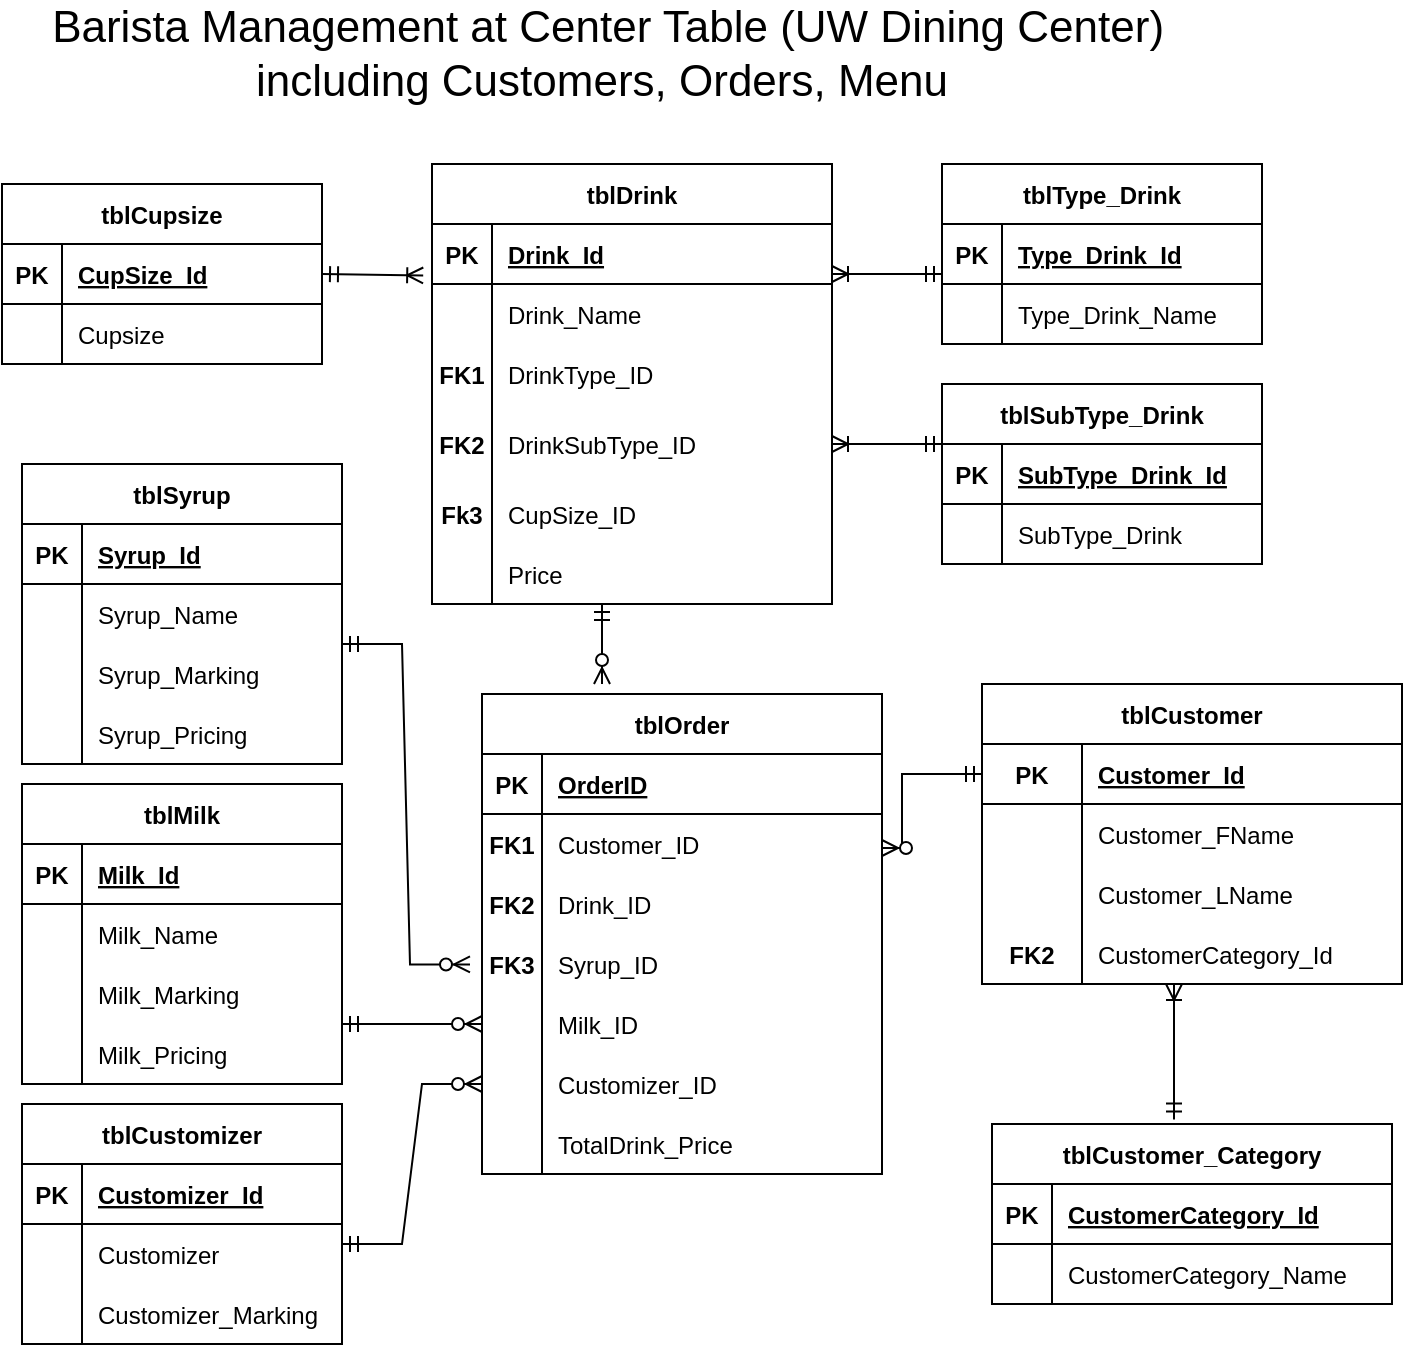 <mxfile version="16.4.3" type="github">
  <diagram id="R2lEEEUBdFMjLlhIrx00" name="Page-1">
    <mxGraphModel dx="1102" dy="1687" grid="1" gridSize="10" guides="1" tooltips="1" connect="1" arrows="1" fold="1" page="1" pageScale="1" pageWidth="850" pageHeight="1100" math="0" shadow="0" extFonts="Permanent Marker^https://fonts.googleapis.com/css?family=Permanent+Marker">
      <root>
        <mxCell id="0" />
        <mxCell id="1" parent="0" />
        <mxCell id="MDdF2ecJcD3gDLV5-g-V-39" value="tblSyrup" style="shape=table;startSize=30;container=1;collapsible=1;childLayout=tableLayout;fixedRows=1;rowLines=0;fontStyle=1;align=center;resizeLast=1;" parent="1" vertex="1">
          <mxGeometry x="50" y="-30" width="160" height="150" as="geometry" />
        </mxCell>
        <mxCell id="MDdF2ecJcD3gDLV5-g-V-40" value="" style="shape=tableRow;horizontal=0;startSize=0;swimlaneHead=0;swimlaneBody=0;fillColor=none;collapsible=0;dropTarget=0;points=[[0,0.5],[1,0.5]];portConstraint=eastwest;top=0;left=0;right=0;bottom=1;" parent="MDdF2ecJcD3gDLV5-g-V-39" vertex="1">
          <mxGeometry y="30" width="160" height="30" as="geometry" />
        </mxCell>
        <mxCell id="MDdF2ecJcD3gDLV5-g-V-41" value="PK" style="shape=partialRectangle;connectable=0;fillColor=none;top=0;left=0;bottom=0;right=0;fontStyle=1;overflow=hidden;" parent="MDdF2ecJcD3gDLV5-g-V-40" vertex="1">
          <mxGeometry width="30" height="30" as="geometry">
            <mxRectangle width="30" height="30" as="alternateBounds" />
          </mxGeometry>
        </mxCell>
        <mxCell id="MDdF2ecJcD3gDLV5-g-V-42" value="Syrup_Id" style="shape=partialRectangle;connectable=0;fillColor=none;top=0;left=0;bottom=0;right=0;align=left;spacingLeft=6;fontStyle=5;overflow=hidden;" parent="MDdF2ecJcD3gDLV5-g-V-40" vertex="1">
          <mxGeometry x="30" width="130" height="30" as="geometry">
            <mxRectangle width="130" height="30" as="alternateBounds" />
          </mxGeometry>
        </mxCell>
        <mxCell id="MDdF2ecJcD3gDLV5-g-V-43" value="" style="shape=tableRow;horizontal=0;startSize=0;swimlaneHead=0;swimlaneBody=0;fillColor=none;collapsible=0;dropTarget=0;points=[[0,0.5],[1,0.5]];portConstraint=eastwest;top=0;left=0;right=0;bottom=0;" parent="MDdF2ecJcD3gDLV5-g-V-39" vertex="1">
          <mxGeometry y="60" width="160" height="30" as="geometry" />
        </mxCell>
        <mxCell id="MDdF2ecJcD3gDLV5-g-V-44" value="" style="shape=partialRectangle;connectable=0;fillColor=none;top=0;left=0;bottom=0;right=0;editable=1;overflow=hidden;" parent="MDdF2ecJcD3gDLV5-g-V-43" vertex="1">
          <mxGeometry width="30" height="30" as="geometry">
            <mxRectangle width="30" height="30" as="alternateBounds" />
          </mxGeometry>
        </mxCell>
        <mxCell id="MDdF2ecJcD3gDLV5-g-V-45" value="Syrup_Name" style="shape=partialRectangle;connectable=0;fillColor=none;top=0;left=0;bottom=0;right=0;align=left;spacingLeft=6;overflow=hidden;" parent="MDdF2ecJcD3gDLV5-g-V-43" vertex="1">
          <mxGeometry x="30" width="130" height="30" as="geometry">
            <mxRectangle width="130" height="30" as="alternateBounds" />
          </mxGeometry>
        </mxCell>
        <mxCell id="MDdF2ecJcD3gDLV5-g-V-46" value="" style="shape=tableRow;horizontal=0;startSize=0;swimlaneHead=0;swimlaneBody=0;fillColor=none;collapsible=0;dropTarget=0;points=[[0,0.5],[1,0.5]];portConstraint=eastwest;top=0;left=0;right=0;bottom=0;" parent="MDdF2ecJcD3gDLV5-g-V-39" vertex="1">
          <mxGeometry y="90" width="160" height="30" as="geometry" />
        </mxCell>
        <mxCell id="MDdF2ecJcD3gDLV5-g-V-47" value="" style="shape=partialRectangle;connectable=0;fillColor=none;top=0;left=0;bottom=0;right=0;editable=1;overflow=hidden;" parent="MDdF2ecJcD3gDLV5-g-V-46" vertex="1">
          <mxGeometry width="30" height="30" as="geometry">
            <mxRectangle width="30" height="30" as="alternateBounds" />
          </mxGeometry>
        </mxCell>
        <mxCell id="MDdF2ecJcD3gDLV5-g-V-48" value="Syrup_Marking" style="shape=partialRectangle;connectable=0;fillColor=none;top=0;left=0;bottom=0;right=0;align=left;spacingLeft=6;overflow=hidden;" parent="MDdF2ecJcD3gDLV5-g-V-46" vertex="1">
          <mxGeometry x="30" width="130" height="30" as="geometry">
            <mxRectangle width="130" height="30" as="alternateBounds" />
          </mxGeometry>
        </mxCell>
        <mxCell id="MDdF2ecJcD3gDLV5-g-V-49" value="" style="shape=tableRow;horizontal=0;startSize=0;swimlaneHead=0;swimlaneBody=0;fillColor=none;collapsible=0;dropTarget=0;points=[[0,0.5],[1,0.5]];portConstraint=eastwest;top=0;left=0;right=0;bottom=0;" parent="MDdF2ecJcD3gDLV5-g-V-39" vertex="1">
          <mxGeometry y="120" width="160" height="30" as="geometry" />
        </mxCell>
        <mxCell id="MDdF2ecJcD3gDLV5-g-V-50" value="" style="shape=partialRectangle;connectable=0;fillColor=none;top=0;left=0;bottom=0;right=0;editable=1;overflow=hidden;" parent="MDdF2ecJcD3gDLV5-g-V-49" vertex="1">
          <mxGeometry width="30" height="30" as="geometry">
            <mxRectangle width="30" height="30" as="alternateBounds" />
          </mxGeometry>
        </mxCell>
        <mxCell id="MDdF2ecJcD3gDLV5-g-V-51" value="Syrup_Pricing" style="shape=partialRectangle;connectable=0;fillColor=none;top=0;left=0;bottom=0;right=0;align=left;spacingLeft=6;overflow=hidden;" parent="MDdF2ecJcD3gDLV5-g-V-49" vertex="1">
          <mxGeometry x="30" width="130" height="30" as="geometry">
            <mxRectangle width="130" height="30" as="alternateBounds" />
          </mxGeometry>
        </mxCell>
        <mxCell id="MDdF2ecJcD3gDLV5-g-V-52" value="tblMilk" style="shape=table;startSize=30;container=1;collapsible=1;childLayout=tableLayout;fixedRows=1;rowLines=0;fontStyle=1;align=center;resizeLast=1;" parent="1" vertex="1">
          <mxGeometry x="50" y="130" width="160" height="150" as="geometry" />
        </mxCell>
        <mxCell id="MDdF2ecJcD3gDLV5-g-V-53" value="" style="shape=tableRow;horizontal=0;startSize=0;swimlaneHead=0;swimlaneBody=0;fillColor=none;collapsible=0;dropTarget=0;points=[[0,0.5],[1,0.5]];portConstraint=eastwest;top=0;left=0;right=0;bottom=1;" parent="MDdF2ecJcD3gDLV5-g-V-52" vertex="1">
          <mxGeometry y="30" width="160" height="30" as="geometry" />
        </mxCell>
        <mxCell id="MDdF2ecJcD3gDLV5-g-V-54" value="PK" style="shape=partialRectangle;connectable=0;fillColor=none;top=0;left=0;bottom=0;right=0;fontStyle=1;overflow=hidden;" parent="MDdF2ecJcD3gDLV5-g-V-53" vertex="1">
          <mxGeometry width="30" height="30" as="geometry">
            <mxRectangle width="30" height="30" as="alternateBounds" />
          </mxGeometry>
        </mxCell>
        <mxCell id="MDdF2ecJcD3gDLV5-g-V-55" value="Milk_Id" style="shape=partialRectangle;connectable=0;fillColor=none;top=0;left=0;bottom=0;right=0;align=left;spacingLeft=6;fontStyle=5;overflow=hidden;" parent="MDdF2ecJcD3gDLV5-g-V-53" vertex="1">
          <mxGeometry x="30" width="130" height="30" as="geometry">
            <mxRectangle width="130" height="30" as="alternateBounds" />
          </mxGeometry>
        </mxCell>
        <mxCell id="MDdF2ecJcD3gDLV5-g-V-56" value="" style="shape=tableRow;horizontal=0;startSize=0;swimlaneHead=0;swimlaneBody=0;fillColor=none;collapsible=0;dropTarget=0;points=[[0,0.5],[1,0.5]];portConstraint=eastwest;top=0;left=0;right=0;bottom=0;" parent="MDdF2ecJcD3gDLV5-g-V-52" vertex="1">
          <mxGeometry y="60" width="160" height="30" as="geometry" />
        </mxCell>
        <mxCell id="MDdF2ecJcD3gDLV5-g-V-57" value="" style="shape=partialRectangle;connectable=0;fillColor=none;top=0;left=0;bottom=0;right=0;editable=1;overflow=hidden;" parent="MDdF2ecJcD3gDLV5-g-V-56" vertex="1">
          <mxGeometry width="30" height="30" as="geometry">
            <mxRectangle width="30" height="30" as="alternateBounds" />
          </mxGeometry>
        </mxCell>
        <mxCell id="MDdF2ecJcD3gDLV5-g-V-58" value="Milk_Name" style="shape=partialRectangle;connectable=0;fillColor=none;top=0;left=0;bottom=0;right=0;align=left;spacingLeft=6;overflow=hidden;" parent="MDdF2ecJcD3gDLV5-g-V-56" vertex="1">
          <mxGeometry x="30" width="130" height="30" as="geometry">
            <mxRectangle width="130" height="30" as="alternateBounds" />
          </mxGeometry>
        </mxCell>
        <mxCell id="MDdF2ecJcD3gDLV5-g-V-59" value="" style="shape=tableRow;horizontal=0;startSize=0;swimlaneHead=0;swimlaneBody=0;fillColor=none;collapsible=0;dropTarget=0;points=[[0,0.5],[1,0.5]];portConstraint=eastwest;top=0;left=0;right=0;bottom=0;" parent="MDdF2ecJcD3gDLV5-g-V-52" vertex="1">
          <mxGeometry y="90" width="160" height="30" as="geometry" />
        </mxCell>
        <mxCell id="MDdF2ecJcD3gDLV5-g-V-60" value="" style="shape=partialRectangle;connectable=0;fillColor=none;top=0;left=0;bottom=0;right=0;editable=1;overflow=hidden;" parent="MDdF2ecJcD3gDLV5-g-V-59" vertex="1">
          <mxGeometry width="30" height="30" as="geometry">
            <mxRectangle width="30" height="30" as="alternateBounds" />
          </mxGeometry>
        </mxCell>
        <mxCell id="MDdF2ecJcD3gDLV5-g-V-61" value="Milk_Marking" style="shape=partialRectangle;connectable=0;fillColor=none;top=0;left=0;bottom=0;right=0;align=left;spacingLeft=6;overflow=hidden;" parent="MDdF2ecJcD3gDLV5-g-V-59" vertex="1">
          <mxGeometry x="30" width="130" height="30" as="geometry">
            <mxRectangle width="130" height="30" as="alternateBounds" />
          </mxGeometry>
        </mxCell>
        <mxCell id="MDdF2ecJcD3gDLV5-g-V-62" value="" style="shape=tableRow;horizontal=0;startSize=0;swimlaneHead=0;swimlaneBody=0;fillColor=none;collapsible=0;dropTarget=0;points=[[0,0.5],[1,0.5]];portConstraint=eastwest;top=0;left=0;right=0;bottom=0;" parent="MDdF2ecJcD3gDLV5-g-V-52" vertex="1">
          <mxGeometry y="120" width="160" height="30" as="geometry" />
        </mxCell>
        <mxCell id="MDdF2ecJcD3gDLV5-g-V-63" value="" style="shape=partialRectangle;connectable=0;fillColor=none;top=0;left=0;bottom=0;right=0;editable=1;overflow=hidden;" parent="MDdF2ecJcD3gDLV5-g-V-62" vertex="1">
          <mxGeometry width="30" height="30" as="geometry">
            <mxRectangle width="30" height="30" as="alternateBounds" />
          </mxGeometry>
        </mxCell>
        <mxCell id="MDdF2ecJcD3gDLV5-g-V-64" value="Milk_Pricing" style="shape=partialRectangle;connectable=0;fillColor=none;top=0;left=0;bottom=0;right=0;align=left;spacingLeft=6;overflow=hidden;" parent="MDdF2ecJcD3gDLV5-g-V-62" vertex="1">
          <mxGeometry x="30" width="130" height="30" as="geometry">
            <mxRectangle width="130" height="30" as="alternateBounds" />
          </mxGeometry>
        </mxCell>
        <mxCell id="MDdF2ecJcD3gDLV5-g-V-65" value="tblCustomizer" style="shape=table;startSize=30;container=1;collapsible=1;childLayout=tableLayout;fixedRows=1;rowLines=0;fontStyle=1;align=center;resizeLast=1;" parent="1" vertex="1">
          <mxGeometry x="50" y="290" width="160" height="120" as="geometry" />
        </mxCell>
        <mxCell id="MDdF2ecJcD3gDLV5-g-V-66" value="" style="shape=tableRow;horizontal=0;startSize=0;swimlaneHead=0;swimlaneBody=0;fillColor=none;collapsible=0;dropTarget=0;points=[[0,0.5],[1,0.5]];portConstraint=eastwest;top=0;left=0;right=0;bottom=1;" parent="MDdF2ecJcD3gDLV5-g-V-65" vertex="1">
          <mxGeometry y="30" width="160" height="30" as="geometry" />
        </mxCell>
        <mxCell id="MDdF2ecJcD3gDLV5-g-V-67" value="PK" style="shape=partialRectangle;connectable=0;fillColor=none;top=0;left=0;bottom=0;right=0;fontStyle=1;overflow=hidden;" parent="MDdF2ecJcD3gDLV5-g-V-66" vertex="1">
          <mxGeometry width="30" height="30" as="geometry">
            <mxRectangle width="30" height="30" as="alternateBounds" />
          </mxGeometry>
        </mxCell>
        <mxCell id="MDdF2ecJcD3gDLV5-g-V-68" value="Customizer_Id" style="shape=partialRectangle;connectable=0;fillColor=none;top=0;left=0;bottom=0;right=0;align=left;spacingLeft=6;fontStyle=5;overflow=hidden;" parent="MDdF2ecJcD3gDLV5-g-V-66" vertex="1">
          <mxGeometry x="30" width="130" height="30" as="geometry">
            <mxRectangle width="130" height="30" as="alternateBounds" />
          </mxGeometry>
        </mxCell>
        <mxCell id="MDdF2ecJcD3gDLV5-g-V-69" value="" style="shape=tableRow;horizontal=0;startSize=0;swimlaneHead=0;swimlaneBody=0;fillColor=none;collapsible=0;dropTarget=0;points=[[0,0.5],[1,0.5]];portConstraint=eastwest;top=0;left=0;right=0;bottom=0;" parent="MDdF2ecJcD3gDLV5-g-V-65" vertex="1">
          <mxGeometry y="60" width="160" height="30" as="geometry" />
        </mxCell>
        <mxCell id="MDdF2ecJcD3gDLV5-g-V-70" value="" style="shape=partialRectangle;connectable=0;fillColor=none;top=0;left=0;bottom=0;right=0;editable=1;overflow=hidden;" parent="MDdF2ecJcD3gDLV5-g-V-69" vertex="1">
          <mxGeometry width="30" height="30" as="geometry">
            <mxRectangle width="30" height="30" as="alternateBounds" />
          </mxGeometry>
        </mxCell>
        <mxCell id="MDdF2ecJcD3gDLV5-g-V-71" value="Customizer" style="shape=partialRectangle;connectable=0;fillColor=none;top=0;left=0;bottom=0;right=0;align=left;spacingLeft=6;overflow=hidden;" parent="MDdF2ecJcD3gDLV5-g-V-69" vertex="1">
          <mxGeometry x="30" width="130" height="30" as="geometry">
            <mxRectangle width="130" height="30" as="alternateBounds" />
          </mxGeometry>
        </mxCell>
        <mxCell id="MDdF2ecJcD3gDLV5-g-V-72" value="" style="shape=tableRow;horizontal=0;startSize=0;swimlaneHead=0;swimlaneBody=0;fillColor=none;collapsible=0;dropTarget=0;points=[[0,0.5],[1,0.5]];portConstraint=eastwest;top=0;left=0;right=0;bottom=0;" parent="MDdF2ecJcD3gDLV5-g-V-65" vertex="1">
          <mxGeometry y="90" width="160" height="30" as="geometry" />
        </mxCell>
        <mxCell id="MDdF2ecJcD3gDLV5-g-V-73" value="" style="shape=partialRectangle;connectable=0;fillColor=none;top=0;left=0;bottom=0;right=0;editable=1;overflow=hidden;" parent="MDdF2ecJcD3gDLV5-g-V-72" vertex="1">
          <mxGeometry width="30" height="30" as="geometry">
            <mxRectangle width="30" height="30" as="alternateBounds" />
          </mxGeometry>
        </mxCell>
        <mxCell id="MDdF2ecJcD3gDLV5-g-V-74" value="Customizer_Marking" style="shape=partialRectangle;connectable=0;fillColor=none;top=0;left=0;bottom=0;right=0;align=left;spacingLeft=6;overflow=hidden;" parent="MDdF2ecJcD3gDLV5-g-V-72" vertex="1">
          <mxGeometry x="30" width="130" height="30" as="geometry">
            <mxRectangle width="130" height="30" as="alternateBounds" />
          </mxGeometry>
        </mxCell>
        <mxCell id="MDdF2ecJcD3gDLV5-g-V-78" value="tblType_Drink" style="shape=table;startSize=30;container=1;collapsible=1;childLayout=tableLayout;fixedRows=1;rowLines=0;fontStyle=1;align=center;resizeLast=1;" parent="1" vertex="1">
          <mxGeometry x="510" y="-180" width="160" height="90" as="geometry" />
        </mxCell>
        <mxCell id="MDdF2ecJcD3gDLV5-g-V-79" value="" style="shape=tableRow;horizontal=0;startSize=0;swimlaneHead=0;swimlaneBody=0;fillColor=none;collapsible=0;dropTarget=0;points=[[0,0.5],[1,0.5]];portConstraint=eastwest;top=0;left=0;right=0;bottom=1;" parent="MDdF2ecJcD3gDLV5-g-V-78" vertex="1">
          <mxGeometry y="30" width="160" height="30" as="geometry" />
        </mxCell>
        <mxCell id="MDdF2ecJcD3gDLV5-g-V-80" value="PK" style="shape=partialRectangle;connectable=0;fillColor=none;top=0;left=0;bottom=0;right=0;fontStyle=1;overflow=hidden;" parent="MDdF2ecJcD3gDLV5-g-V-79" vertex="1">
          <mxGeometry width="30" height="30" as="geometry">
            <mxRectangle width="30" height="30" as="alternateBounds" />
          </mxGeometry>
        </mxCell>
        <mxCell id="MDdF2ecJcD3gDLV5-g-V-81" value="Type_Drink_Id" style="shape=partialRectangle;connectable=0;fillColor=none;top=0;left=0;bottom=0;right=0;align=left;spacingLeft=6;fontStyle=5;overflow=hidden;" parent="MDdF2ecJcD3gDLV5-g-V-79" vertex="1">
          <mxGeometry x="30" width="130" height="30" as="geometry">
            <mxRectangle width="130" height="30" as="alternateBounds" />
          </mxGeometry>
        </mxCell>
        <mxCell id="MDdF2ecJcD3gDLV5-g-V-82" value="" style="shape=tableRow;horizontal=0;startSize=0;swimlaneHead=0;swimlaneBody=0;fillColor=none;collapsible=0;dropTarget=0;points=[[0,0.5],[1,0.5]];portConstraint=eastwest;top=0;left=0;right=0;bottom=0;" parent="MDdF2ecJcD3gDLV5-g-V-78" vertex="1">
          <mxGeometry y="60" width="160" height="30" as="geometry" />
        </mxCell>
        <mxCell id="MDdF2ecJcD3gDLV5-g-V-83" value="" style="shape=partialRectangle;connectable=0;fillColor=none;top=0;left=0;bottom=0;right=0;editable=1;overflow=hidden;" parent="MDdF2ecJcD3gDLV5-g-V-82" vertex="1">
          <mxGeometry width="30" height="30" as="geometry">
            <mxRectangle width="30" height="30" as="alternateBounds" />
          </mxGeometry>
        </mxCell>
        <mxCell id="MDdF2ecJcD3gDLV5-g-V-84" value="Type_Drink_Name" style="shape=partialRectangle;connectable=0;fillColor=none;top=0;left=0;bottom=0;right=0;align=left;spacingLeft=6;overflow=hidden;" parent="MDdF2ecJcD3gDLV5-g-V-82" vertex="1">
          <mxGeometry x="30" width="130" height="30" as="geometry">
            <mxRectangle width="130" height="30" as="alternateBounds" />
          </mxGeometry>
        </mxCell>
        <mxCell id="MDdF2ecJcD3gDLV5-g-V-91" value="tblSubType_Drink" style="shape=table;startSize=30;container=1;collapsible=1;childLayout=tableLayout;fixedRows=1;rowLines=0;fontStyle=1;align=center;resizeLast=1;" parent="1" vertex="1">
          <mxGeometry x="510" y="-70" width="160" height="90" as="geometry" />
        </mxCell>
        <mxCell id="MDdF2ecJcD3gDLV5-g-V-92" value="" style="shape=tableRow;horizontal=0;startSize=0;swimlaneHead=0;swimlaneBody=0;fillColor=none;collapsible=0;dropTarget=0;points=[[0,0.5],[1,0.5]];portConstraint=eastwest;top=0;left=0;right=0;bottom=1;" parent="MDdF2ecJcD3gDLV5-g-V-91" vertex="1">
          <mxGeometry y="30" width="160" height="30" as="geometry" />
        </mxCell>
        <mxCell id="MDdF2ecJcD3gDLV5-g-V-93" value="PK" style="shape=partialRectangle;connectable=0;fillColor=none;top=0;left=0;bottom=0;right=0;fontStyle=1;overflow=hidden;" parent="MDdF2ecJcD3gDLV5-g-V-92" vertex="1">
          <mxGeometry width="30" height="30" as="geometry">
            <mxRectangle width="30" height="30" as="alternateBounds" />
          </mxGeometry>
        </mxCell>
        <mxCell id="MDdF2ecJcD3gDLV5-g-V-94" value="SubType_Drink_Id" style="shape=partialRectangle;connectable=0;fillColor=none;top=0;left=0;bottom=0;right=0;align=left;spacingLeft=6;fontStyle=5;overflow=hidden;" parent="MDdF2ecJcD3gDLV5-g-V-92" vertex="1">
          <mxGeometry x="30" width="130" height="30" as="geometry">
            <mxRectangle width="130" height="30" as="alternateBounds" />
          </mxGeometry>
        </mxCell>
        <mxCell id="MDdF2ecJcD3gDLV5-g-V-95" value="" style="shape=tableRow;horizontal=0;startSize=0;swimlaneHead=0;swimlaneBody=0;fillColor=none;collapsible=0;dropTarget=0;points=[[0,0.5],[1,0.5]];portConstraint=eastwest;top=0;left=0;right=0;bottom=0;" parent="MDdF2ecJcD3gDLV5-g-V-91" vertex="1">
          <mxGeometry y="60" width="160" height="30" as="geometry" />
        </mxCell>
        <mxCell id="MDdF2ecJcD3gDLV5-g-V-96" value="" style="shape=partialRectangle;connectable=0;fillColor=none;top=0;left=0;bottom=0;right=0;editable=1;overflow=hidden;" parent="MDdF2ecJcD3gDLV5-g-V-95" vertex="1">
          <mxGeometry width="30" height="30" as="geometry">
            <mxRectangle width="30" height="30" as="alternateBounds" />
          </mxGeometry>
        </mxCell>
        <mxCell id="MDdF2ecJcD3gDLV5-g-V-97" value="SubType_Drink" style="shape=partialRectangle;connectable=0;fillColor=none;top=0;left=0;bottom=0;right=0;align=left;spacingLeft=6;overflow=hidden;" parent="MDdF2ecJcD3gDLV5-g-V-95" vertex="1">
          <mxGeometry x="30" width="130" height="30" as="geometry">
            <mxRectangle width="130" height="30" as="alternateBounds" />
          </mxGeometry>
        </mxCell>
        <mxCell id="MDdF2ecJcD3gDLV5-g-V-98" value="tblCupsize" style="shape=table;startSize=30;container=1;collapsible=1;childLayout=tableLayout;fixedRows=1;rowLines=0;fontStyle=1;align=center;resizeLast=1;" parent="1" vertex="1">
          <mxGeometry x="40" y="-170" width="160" height="90" as="geometry" />
        </mxCell>
        <mxCell id="MDdF2ecJcD3gDLV5-g-V-99" value="" style="shape=tableRow;horizontal=0;startSize=0;swimlaneHead=0;swimlaneBody=0;fillColor=none;collapsible=0;dropTarget=0;points=[[0,0.5],[1,0.5]];portConstraint=eastwest;top=0;left=0;right=0;bottom=1;" parent="MDdF2ecJcD3gDLV5-g-V-98" vertex="1">
          <mxGeometry y="30" width="160" height="30" as="geometry" />
        </mxCell>
        <mxCell id="MDdF2ecJcD3gDLV5-g-V-100" value="PK" style="shape=partialRectangle;connectable=0;fillColor=none;top=0;left=0;bottom=0;right=0;fontStyle=1;overflow=hidden;" parent="MDdF2ecJcD3gDLV5-g-V-99" vertex="1">
          <mxGeometry width="30" height="30" as="geometry">
            <mxRectangle width="30" height="30" as="alternateBounds" />
          </mxGeometry>
        </mxCell>
        <mxCell id="MDdF2ecJcD3gDLV5-g-V-101" value="CupSize_Id" style="shape=partialRectangle;connectable=0;fillColor=none;top=0;left=0;bottom=0;right=0;align=left;spacingLeft=6;fontStyle=5;overflow=hidden;" parent="MDdF2ecJcD3gDLV5-g-V-99" vertex="1">
          <mxGeometry x="30" width="130" height="30" as="geometry">
            <mxRectangle width="130" height="30" as="alternateBounds" />
          </mxGeometry>
        </mxCell>
        <mxCell id="MDdF2ecJcD3gDLV5-g-V-102" value="" style="shape=tableRow;horizontal=0;startSize=0;swimlaneHead=0;swimlaneBody=0;fillColor=none;collapsible=0;dropTarget=0;points=[[0,0.5],[1,0.5]];portConstraint=eastwest;top=0;left=0;right=0;bottom=0;" parent="MDdF2ecJcD3gDLV5-g-V-98" vertex="1">
          <mxGeometry y="60" width="160" height="30" as="geometry" />
        </mxCell>
        <mxCell id="MDdF2ecJcD3gDLV5-g-V-103" value="" style="shape=partialRectangle;connectable=0;fillColor=none;top=0;left=0;bottom=0;right=0;editable=1;overflow=hidden;" parent="MDdF2ecJcD3gDLV5-g-V-102" vertex="1">
          <mxGeometry width="30" height="30" as="geometry">
            <mxRectangle width="30" height="30" as="alternateBounds" />
          </mxGeometry>
        </mxCell>
        <mxCell id="MDdF2ecJcD3gDLV5-g-V-104" value="Cupsize" style="shape=partialRectangle;connectable=0;fillColor=none;top=0;left=0;bottom=0;right=0;align=left;spacingLeft=6;overflow=hidden;" parent="MDdF2ecJcD3gDLV5-g-V-102" vertex="1">
          <mxGeometry x="30" width="130" height="30" as="geometry">
            <mxRectangle width="130" height="30" as="alternateBounds" />
          </mxGeometry>
        </mxCell>
        <mxCell id="MDdF2ecJcD3gDLV5-g-V-105" value="tblCustomer_Category" style="shape=table;startSize=30;container=1;collapsible=1;childLayout=tableLayout;fixedRows=1;rowLines=0;fontStyle=1;align=center;resizeLast=1;" parent="1" vertex="1">
          <mxGeometry x="535" y="300" width="200" height="90" as="geometry" />
        </mxCell>
        <mxCell id="MDdF2ecJcD3gDLV5-g-V-106" value="" style="shape=tableRow;horizontal=0;startSize=0;swimlaneHead=0;swimlaneBody=0;fillColor=none;collapsible=0;dropTarget=0;points=[[0,0.5],[1,0.5]];portConstraint=eastwest;top=0;left=0;right=0;bottom=1;" parent="MDdF2ecJcD3gDLV5-g-V-105" vertex="1">
          <mxGeometry y="30" width="200" height="30" as="geometry" />
        </mxCell>
        <mxCell id="MDdF2ecJcD3gDLV5-g-V-107" value="PK" style="shape=partialRectangle;connectable=0;fillColor=none;top=0;left=0;bottom=0;right=0;fontStyle=1;overflow=hidden;" parent="MDdF2ecJcD3gDLV5-g-V-106" vertex="1">
          <mxGeometry width="30" height="30" as="geometry">
            <mxRectangle width="30" height="30" as="alternateBounds" />
          </mxGeometry>
        </mxCell>
        <mxCell id="MDdF2ecJcD3gDLV5-g-V-108" value="CustomerCategory_Id" style="shape=partialRectangle;connectable=0;fillColor=none;top=0;left=0;bottom=0;right=0;align=left;spacingLeft=6;fontStyle=5;overflow=hidden;" parent="MDdF2ecJcD3gDLV5-g-V-106" vertex="1">
          <mxGeometry x="30" width="170" height="30" as="geometry">
            <mxRectangle width="170" height="30" as="alternateBounds" />
          </mxGeometry>
        </mxCell>
        <mxCell id="MDdF2ecJcD3gDLV5-g-V-109" value="" style="shape=tableRow;horizontal=0;startSize=0;swimlaneHead=0;swimlaneBody=0;fillColor=none;collapsible=0;dropTarget=0;points=[[0,0.5],[1,0.5]];portConstraint=eastwest;top=0;left=0;right=0;bottom=0;" parent="MDdF2ecJcD3gDLV5-g-V-105" vertex="1">
          <mxGeometry y="60" width="200" height="30" as="geometry" />
        </mxCell>
        <mxCell id="MDdF2ecJcD3gDLV5-g-V-110" value="" style="shape=partialRectangle;connectable=0;fillColor=none;top=0;left=0;bottom=0;right=0;editable=1;overflow=hidden;" parent="MDdF2ecJcD3gDLV5-g-V-109" vertex="1">
          <mxGeometry width="30" height="30" as="geometry">
            <mxRectangle width="30" height="30" as="alternateBounds" />
          </mxGeometry>
        </mxCell>
        <mxCell id="MDdF2ecJcD3gDLV5-g-V-111" value="CustomerCategory_Name" style="shape=partialRectangle;connectable=0;fillColor=none;top=0;left=0;bottom=0;right=0;align=left;spacingLeft=6;overflow=hidden;" parent="MDdF2ecJcD3gDLV5-g-V-109" vertex="1">
          <mxGeometry x="30" width="170" height="30" as="geometry">
            <mxRectangle width="170" height="30" as="alternateBounds" />
          </mxGeometry>
        </mxCell>
        <mxCell id="MDdF2ecJcD3gDLV5-g-V-191" value="tblCustomer" style="shape=table;startSize=30;container=1;collapsible=1;childLayout=tableLayout;fixedRows=1;rowLines=0;fontStyle=1;align=center;resizeLast=1;" parent="1" vertex="1">
          <mxGeometry x="530" y="80" width="210" height="150" as="geometry" />
        </mxCell>
        <mxCell id="MDdF2ecJcD3gDLV5-g-V-192" value="" style="shape=tableRow;horizontal=0;startSize=0;swimlaneHead=0;swimlaneBody=0;fillColor=none;collapsible=0;dropTarget=0;points=[[0,0.5],[1,0.5]];portConstraint=eastwest;top=0;left=0;right=0;bottom=1;" parent="MDdF2ecJcD3gDLV5-g-V-191" vertex="1">
          <mxGeometry y="30" width="210" height="30" as="geometry" />
        </mxCell>
        <mxCell id="MDdF2ecJcD3gDLV5-g-V-193" value="PK" style="shape=partialRectangle;connectable=0;fillColor=none;top=0;left=0;bottom=0;right=0;fontStyle=1;overflow=hidden;" parent="MDdF2ecJcD3gDLV5-g-V-192" vertex="1">
          <mxGeometry width="50" height="30" as="geometry">
            <mxRectangle width="50" height="30" as="alternateBounds" />
          </mxGeometry>
        </mxCell>
        <mxCell id="MDdF2ecJcD3gDLV5-g-V-194" value="Customer_Id" style="shape=partialRectangle;connectable=0;fillColor=none;top=0;left=0;bottom=0;right=0;align=left;spacingLeft=6;fontStyle=5;overflow=hidden;" parent="MDdF2ecJcD3gDLV5-g-V-192" vertex="1">
          <mxGeometry x="50" width="160" height="30" as="geometry">
            <mxRectangle width="160" height="30" as="alternateBounds" />
          </mxGeometry>
        </mxCell>
        <mxCell id="MDdF2ecJcD3gDLV5-g-V-195" value="" style="shape=tableRow;horizontal=0;startSize=0;swimlaneHead=0;swimlaneBody=0;fillColor=none;collapsible=0;dropTarget=0;points=[[0,0.5],[1,0.5]];portConstraint=eastwest;top=0;left=0;right=0;bottom=0;" parent="MDdF2ecJcD3gDLV5-g-V-191" vertex="1">
          <mxGeometry y="60" width="210" height="30" as="geometry" />
        </mxCell>
        <mxCell id="MDdF2ecJcD3gDLV5-g-V-196" value="" style="shape=partialRectangle;connectable=0;fillColor=none;top=0;left=0;bottom=0;right=0;editable=1;overflow=hidden;" parent="MDdF2ecJcD3gDLV5-g-V-195" vertex="1">
          <mxGeometry width="50" height="30" as="geometry">
            <mxRectangle width="50" height="30" as="alternateBounds" />
          </mxGeometry>
        </mxCell>
        <mxCell id="MDdF2ecJcD3gDLV5-g-V-197" value="Customer_FName" style="shape=partialRectangle;connectable=0;fillColor=none;top=0;left=0;bottom=0;right=0;align=left;spacingLeft=6;overflow=hidden;" parent="MDdF2ecJcD3gDLV5-g-V-195" vertex="1">
          <mxGeometry x="50" width="160" height="30" as="geometry">
            <mxRectangle width="160" height="30" as="alternateBounds" />
          </mxGeometry>
        </mxCell>
        <mxCell id="MDdF2ecJcD3gDLV5-g-V-204" style="shape=tableRow;horizontal=0;startSize=0;swimlaneHead=0;swimlaneBody=0;fillColor=none;collapsible=0;dropTarget=0;points=[[0,0.5],[1,0.5]];portConstraint=eastwest;top=0;left=0;right=0;bottom=0;" parent="MDdF2ecJcD3gDLV5-g-V-191" vertex="1">
          <mxGeometry y="90" width="210" height="30" as="geometry" />
        </mxCell>
        <mxCell id="MDdF2ecJcD3gDLV5-g-V-205" style="shape=partialRectangle;connectable=0;fillColor=none;top=0;left=0;bottom=0;right=0;editable=1;overflow=hidden;" parent="MDdF2ecJcD3gDLV5-g-V-204" vertex="1">
          <mxGeometry width="50" height="30" as="geometry">
            <mxRectangle width="50" height="30" as="alternateBounds" />
          </mxGeometry>
        </mxCell>
        <mxCell id="MDdF2ecJcD3gDLV5-g-V-206" value="Customer_LName" style="shape=partialRectangle;connectable=0;fillColor=none;top=0;left=0;bottom=0;right=0;align=left;spacingLeft=6;overflow=hidden;" parent="MDdF2ecJcD3gDLV5-g-V-204" vertex="1">
          <mxGeometry x="50" width="160" height="30" as="geometry">
            <mxRectangle width="160" height="30" as="alternateBounds" />
          </mxGeometry>
        </mxCell>
        <mxCell id="MDdF2ecJcD3gDLV5-g-V-201" style="shape=tableRow;horizontal=0;startSize=0;swimlaneHead=0;swimlaneBody=0;fillColor=none;collapsible=0;dropTarget=0;points=[[0,0.5],[1,0.5]];portConstraint=eastwest;top=0;left=0;right=0;bottom=0;" parent="MDdF2ecJcD3gDLV5-g-V-191" vertex="1">
          <mxGeometry y="120" width="210" height="30" as="geometry" />
        </mxCell>
        <mxCell id="MDdF2ecJcD3gDLV5-g-V-202" value="FK2" style="shape=partialRectangle;connectable=0;fillColor=none;top=0;left=0;bottom=0;right=0;editable=1;overflow=hidden;fontStyle=1" parent="MDdF2ecJcD3gDLV5-g-V-201" vertex="1">
          <mxGeometry width="50" height="30" as="geometry">
            <mxRectangle width="50" height="30" as="alternateBounds" />
          </mxGeometry>
        </mxCell>
        <mxCell id="MDdF2ecJcD3gDLV5-g-V-203" value="CustomerCategory_Id" style="shape=partialRectangle;connectable=0;fillColor=none;top=0;left=0;bottom=0;right=0;align=left;spacingLeft=6;overflow=hidden;" parent="MDdF2ecJcD3gDLV5-g-V-201" vertex="1">
          <mxGeometry x="50" width="160" height="30" as="geometry">
            <mxRectangle width="160" height="30" as="alternateBounds" />
          </mxGeometry>
        </mxCell>
        <mxCell id="MDdF2ecJcD3gDLV5-g-V-207" value="tblDrink" style="shape=table;startSize=30;container=1;collapsible=1;childLayout=tableLayout;fixedRows=1;rowLines=0;fontStyle=1;align=center;resizeLast=1;" parent="1" vertex="1">
          <mxGeometry x="255" y="-180" width="200" height="220" as="geometry" />
        </mxCell>
        <mxCell id="MDdF2ecJcD3gDLV5-g-V-208" value="" style="shape=tableRow;horizontal=0;startSize=0;swimlaneHead=0;swimlaneBody=0;fillColor=none;collapsible=0;dropTarget=0;points=[[0,0.5],[1,0.5]];portConstraint=eastwest;top=0;left=0;right=0;bottom=1;" parent="MDdF2ecJcD3gDLV5-g-V-207" vertex="1">
          <mxGeometry y="30" width="200" height="30" as="geometry" />
        </mxCell>
        <mxCell id="MDdF2ecJcD3gDLV5-g-V-209" value="PK" style="shape=partialRectangle;connectable=0;fillColor=none;top=0;left=0;bottom=0;right=0;fontStyle=1;overflow=hidden;" parent="MDdF2ecJcD3gDLV5-g-V-208" vertex="1">
          <mxGeometry width="30" height="30" as="geometry">
            <mxRectangle width="30" height="30" as="alternateBounds" />
          </mxGeometry>
        </mxCell>
        <mxCell id="MDdF2ecJcD3gDLV5-g-V-210" value="Drink_Id" style="shape=partialRectangle;connectable=0;fillColor=none;top=0;left=0;bottom=0;right=0;align=left;spacingLeft=6;fontStyle=5;overflow=hidden;" parent="MDdF2ecJcD3gDLV5-g-V-208" vertex="1">
          <mxGeometry x="30" width="170" height="30" as="geometry">
            <mxRectangle width="170" height="30" as="alternateBounds" />
          </mxGeometry>
        </mxCell>
        <mxCell id="MDdF2ecJcD3gDLV5-g-V-211" value="" style="shape=tableRow;horizontal=0;startSize=0;swimlaneHead=0;swimlaneBody=0;fillColor=none;collapsible=0;dropTarget=0;points=[[0,0.5],[1,0.5]];portConstraint=eastwest;top=0;left=0;right=0;bottom=0;" parent="MDdF2ecJcD3gDLV5-g-V-207" vertex="1">
          <mxGeometry y="60" width="200" height="30" as="geometry" />
        </mxCell>
        <mxCell id="MDdF2ecJcD3gDLV5-g-V-212" value="" style="shape=partialRectangle;connectable=0;fillColor=none;top=0;left=0;bottom=0;right=0;editable=1;overflow=hidden;" parent="MDdF2ecJcD3gDLV5-g-V-211" vertex="1">
          <mxGeometry width="30" height="30" as="geometry">
            <mxRectangle width="30" height="30" as="alternateBounds" />
          </mxGeometry>
        </mxCell>
        <mxCell id="MDdF2ecJcD3gDLV5-g-V-213" value="Drink_Name" style="shape=partialRectangle;connectable=0;fillColor=none;top=0;left=0;bottom=0;right=0;align=left;spacingLeft=6;overflow=hidden;" parent="MDdF2ecJcD3gDLV5-g-V-211" vertex="1">
          <mxGeometry x="30" width="170" height="30" as="geometry">
            <mxRectangle width="170" height="30" as="alternateBounds" />
          </mxGeometry>
        </mxCell>
        <mxCell id="MDdF2ecJcD3gDLV5-g-V-214" style="shape=tableRow;horizontal=0;startSize=0;swimlaneHead=0;swimlaneBody=0;fillColor=none;collapsible=0;dropTarget=0;points=[[0,0.5],[1,0.5]];portConstraint=eastwest;top=0;left=0;right=0;bottom=0;" parent="MDdF2ecJcD3gDLV5-g-V-207" vertex="1">
          <mxGeometry y="90" width="200" height="30" as="geometry" />
        </mxCell>
        <mxCell id="MDdF2ecJcD3gDLV5-g-V-215" value="FK1" style="shape=partialRectangle;connectable=0;fillColor=none;top=0;left=0;bottom=0;right=0;editable=1;overflow=hidden;fontStyle=1" parent="MDdF2ecJcD3gDLV5-g-V-214" vertex="1">
          <mxGeometry width="30" height="30" as="geometry">
            <mxRectangle width="30" height="30" as="alternateBounds" />
          </mxGeometry>
        </mxCell>
        <mxCell id="MDdF2ecJcD3gDLV5-g-V-216" value="DrinkType_ID" style="shape=partialRectangle;connectable=0;fillColor=none;top=0;left=0;bottom=0;right=0;align=left;spacingLeft=6;overflow=hidden;" parent="MDdF2ecJcD3gDLV5-g-V-214" vertex="1">
          <mxGeometry x="30" width="170" height="30" as="geometry">
            <mxRectangle width="170" height="30" as="alternateBounds" />
          </mxGeometry>
        </mxCell>
        <mxCell id="MDdF2ecJcD3gDLV5-g-V-217" style="shape=tableRow;horizontal=0;startSize=0;swimlaneHead=0;swimlaneBody=0;fillColor=none;collapsible=0;dropTarget=0;points=[[0,0.5],[1,0.5]];portConstraint=eastwest;top=0;left=0;right=0;bottom=0;" parent="MDdF2ecJcD3gDLV5-g-V-207" vertex="1">
          <mxGeometry y="120" width="200" height="40" as="geometry" />
        </mxCell>
        <mxCell id="MDdF2ecJcD3gDLV5-g-V-218" value="FK2" style="shape=partialRectangle;connectable=0;fillColor=none;top=0;left=0;bottom=0;right=0;editable=1;overflow=hidden;fontStyle=1" parent="MDdF2ecJcD3gDLV5-g-V-217" vertex="1">
          <mxGeometry width="30" height="40" as="geometry">
            <mxRectangle width="30" height="40" as="alternateBounds" />
          </mxGeometry>
        </mxCell>
        <mxCell id="MDdF2ecJcD3gDLV5-g-V-219" value="DrinkSubType_ID" style="shape=partialRectangle;connectable=0;fillColor=none;top=0;left=0;bottom=0;right=0;align=left;spacingLeft=6;overflow=hidden;" parent="MDdF2ecJcD3gDLV5-g-V-217" vertex="1">
          <mxGeometry x="30" width="170" height="40" as="geometry">
            <mxRectangle width="170" height="40" as="alternateBounds" />
          </mxGeometry>
        </mxCell>
        <mxCell id="O3QIqHQJGtWrb9OQtqDT-45" style="shape=tableRow;horizontal=0;startSize=0;swimlaneHead=0;swimlaneBody=0;fillColor=none;collapsible=0;dropTarget=0;points=[[0,0.5],[1,0.5]];portConstraint=eastwest;top=0;left=0;right=0;bottom=0;" vertex="1" parent="MDdF2ecJcD3gDLV5-g-V-207">
          <mxGeometry y="160" width="200" height="30" as="geometry" />
        </mxCell>
        <mxCell id="O3QIqHQJGtWrb9OQtqDT-46" value="Fk3" style="shape=partialRectangle;connectable=0;fillColor=none;top=0;left=0;bottom=0;right=0;editable=1;overflow=hidden;fontStyle=1" vertex="1" parent="O3QIqHQJGtWrb9OQtqDT-45">
          <mxGeometry width="30" height="30" as="geometry">
            <mxRectangle width="30" height="30" as="alternateBounds" />
          </mxGeometry>
        </mxCell>
        <mxCell id="O3QIqHQJGtWrb9OQtqDT-47" value="CupSize_ID" style="shape=partialRectangle;connectable=0;fillColor=none;top=0;left=0;bottom=0;right=0;align=left;spacingLeft=6;overflow=hidden;" vertex="1" parent="O3QIqHQJGtWrb9OQtqDT-45">
          <mxGeometry x="30" width="170" height="30" as="geometry">
            <mxRectangle width="170" height="30" as="alternateBounds" />
          </mxGeometry>
        </mxCell>
        <mxCell id="O3QIqHQJGtWrb9OQtqDT-1" style="shape=tableRow;horizontal=0;startSize=0;swimlaneHead=0;swimlaneBody=0;fillColor=none;collapsible=0;dropTarget=0;points=[[0,0.5],[1,0.5]];portConstraint=eastwest;top=0;left=0;right=0;bottom=0;" vertex="1" parent="MDdF2ecJcD3gDLV5-g-V-207">
          <mxGeometry y="190" width="200" height="30" as="geometry" />
        </mxCell>
        <mxCell id="O3QIqHQJGtWrb9OQtqDT-2" style="shape=partialRectangle;connectable=0;fillColor=none;top=0;left=0;bottom=0;right=0;editable=1;overflow=hidden;fontStyle=1" vertex="1" parent="O3QIqHQJGtWrb9OQtqDT-1">
          <mxGeometry width="30" height="30" as="geometry">
            <mxRectangle width="30" height="30" as="alternateBounds" />
          </mxGeometry>
        </mxCell>
        <mxCell id="O3QIqHQJGtWrb9OQtqDT-3" value="Price" style="shape=partialRectangle;connectable=0;fillColor=none;top=0;left=0;bottom=0;right=0;align=left;spacingLeft=6;overflow=hidden;" vertex="1" parent="O3QIqHQJGtWrb9OQtqDT-1">
          <mxGeometry x="30" width="170" height="30" as="geometry">
            <mxRectangle width="170" height="30" as="alternateBounds" />
          </mxGeometry>
        </mxCell>
        <mxCell id="O3QIqHQJGtWrb9OQtqDT-23" value="tblOrder" style="shape=table;startSize=30;container=1;collapsible=1;childLayout=tableLayout;fixedRows=1;rowLines=0;fontStyle=1;align=center;resizeLast=1;" vertex="1" parent="1">
          <mxGeometry x="280" y="85" width="200" height="240" as="geometry" />
        </mxCell>
        <mxCell id="O3QIqHQJGtWrb9OQtqDT-24" value="" style="shape=tableRow;horizontal=0;startSize=0;swimlaneHead=0;swimlaneBody=0;fillColor=none;collapsible=0;dropTarget=0;points=[[0,0.5],[1,0.5]];portConstraint=eastwest;top=0;left=0;right=0;bottom=1;" vertex="1" parent="O3QIqHQJGtWrb9OQtqDT-23">
          <mxGeometry y="30" width="200" height="30" as="geometry" />
        </mxCell>
        <mxCell id="O3QIqHQJGtWrb9OQtqDT-25" value="PK" style="shape=partialRectangle;connectable=0;fillColor=none;top=0;left=0;bottom=0;right=0;fontStyle=1;overflow=hidden;" vertex="1" parent="O3QIqHQJGtWrb9OQtqDT-24">
          <mxGeometry width="30" height="30" as="geometry">
            <mxRectangle width="30" height="30" as="alternateBounds" />
          </mxGeometry>
        </mxCell>
        <mxCell id="O3QIqHQJGtWrb9OQtqDT-26" value="OrderID" style="shape=partialRectangle;connectable=0;fillColor=none;top=0;left=0;bottom=0;right=0;align=left;spacingLeft=6;fontStyle=5;overflow=hidden;" vertex="1" parent="O3QIqHQJGtWrb9OQtqDT-24">
          <mxGeometry x="30" width="170" height="30" as="geometry">
            <mxRectangle width="170" height="30" as="alternateBounds" />
          </mxGeometry>
        </mxCell>
        <mxCell id="O3QIqHQJGtWrb9OQtqDT-27" value="" style="shape=tableRow;horizontal=0;startSize=0;swimlaneHead=0;swimlaneBody=0;fillColor=none;collapsible=0;dropTarget=0;points=[[0,0.5],[1,0.5]];portConstraint=eastwest;top=0;left=0;right=0;bottom=0;" vertex="1" parent="O3QIqHQJGtWrb9OQtqDT-23">
          <mxGeometry y="60" width="200" height="30" as="geometry" />
        </mxCell>
        <mxCell id="O3QIqHQJGtWrb9OQtqDT-28" value="FK1" style="shape=partialRectangle;connectable=0;fillColor=none;top=0;left=0;bottom=0;right=0;editable=1;overflow=hidden;fontStyle=1" vertex="1" parent="O3QIqHQJGtWrb9OQtqDT-27">
          <mxGeometry width="30" height="30" as="geometry">
            <mxRectangle width="30" height="30" as="alternateBounds" />
          </mxGeometry>
        </mxCell>
        <mxCell id="O3QIqHQJGtWrb9OQtqDT-29" value="Customer_ID" style="shape=partialRectangle;connectable=0;fillColor=none;top=0;left=0;bottom=0;right=0;align=left;spacingLeft=6;overflow=hidden;" vertex="1" parent="O3QIqHQJGtWrb9OQtqDT-27">
          <mxGeometry x="30" width="170" height="30" as="geometry">
            <mxRectangle width="170" height="30" as="alternateBounds" />
          </mxGeometry>
        </mxCell>
        <mxCell id="O3QIqHQJGtWrb9OQtqDT-30" style="shape=tableRow;horizontal=0;startSize=0;swimlaneHead=0;swimlaneBody=0;fillColor=none;collapsible=0;dropTarget=0;points=[[0,0.5],[1,0.5]];portConstraint=eastwest;top=0;left=0;right=0;bottom=0;" vertex="1" parent="O3QIqHQJGtWrb9OQtqDT-23">
          <mxGeometry y="90" width="200" height="30" as="geometry" />
        </mxCell>
        <mxCell id="O3QIqHQJGtWrb9OQtqDT-31" value="FK2" style="shape=partialRectangle;connectable=0;fillColor=none;top=0;left=0;bottom=0;right=0;editable=1;overflow=hidden;fontStyle=1" vertex="1" parent="O3QIqHQJGtWrb9OQtqDT-30">
          <mxGeometry width="30" height="30" as="geometry">
            <mxRectangle width="30" height="30" as="alternateBounds" />
          </mxGeometry>
        </mxCell>
        <mxCell id="O3QIqHQJGtWrb9OQtqDT-32" value="Drink_ID" style="shape=partialRectangle;connectable=0;fillColor=none;top=0;left=0;bottom=0;right=0;align=left;spacingLeft=6;overflow=hidden;" vertex="1" parent="O3QIqHQJGtWrb9OQtqDT-30">
          <mxGeometry x="30" width="170" height="30" as="geometry">
            <mxRectangle width="170" height="30" as="alternateBounds" />
          </mxGeometry>
        </mxCell>
        <mxCell id="O3QIqHQJGtWrb9OQtqDT-33" style="shape=tableRow;horizontal=0;startSize=0;swimlaneHead=0;swimlaneBody=0;fillColor=none;collapsible=0;dropTarget=0;points=[[0,0.5],[1,0.5]];portConstraint=eastwest;top=0;left=0;right=0;bottom=0;" vertex="1" parent="O3QIqHQJGtWrb9OQtqDT-23">
          <mxGeometry y="120" width="200" height="30" as="geometry" />
        </mxCell>
        <mxCell id="O3QIqHQJGtWrb9OQtqDT-34" value="FK3" style="shape=partialRectangle;connectable=0;fillColor=none;top=0;left=0;bottom=0;right=0;editable=1;overflow=hidden;fontStyle=1" vertex="1" parent="O3QIqHQJGtWrb9OQtqDT-33">
          <mxGeometry width="30" height="30" as="geometry">
            <mxRectangle width="30" height="30" as="alternateBounds" />
          </mxGeometry>
        </mxCell>
        <mxCell id="O3QIqHQJGtWrb9OQtqDT-35" value="Syrup_ID" style="shape=partialRectangle;connectable=0;fillColor=none;top=0;left=0;bottom=0;right=0;align=left;spacingLeft=6;overflow=hidden;" vertex="1" parent="O3QIqHQJGtWrb9OQtqDT-33">
          <mxGeometry x="30" width="170" height="30" as="geometry">
            <mxRectangle width="170" height="30" as="alternateBounds" />
          </mxGeometry>
        </mxCell>
        <mxCell id="O3QIqHQJGtWrb9OQtqDT-36" style="shape=tableRow;horizontal=0;startSize=0;swimlaneHead=0;swimlaneBody=0;fillColor=none;collapsible=0;dropTarget=0;points=[[0,0.5],[1,0.5]];portConstraint=eastwest;top=0;left=0;right=0;bottom=0;" vertex="1" parent="O3QIqHQJGtWrb9OQtqDT-23">
          <mxGeometry y="150" width="200" height="30" as="geometry" />
        </mxCell>
        <mxCell id="O3QIqHQJGtWrb9OQtqDT-37" value="" style="shape=partialRectangle;connectable=0;fillColor=none;top=0;left=0;bottom=0;right=0;editable=1;overflow=hidden;fontStyle=1" vertex="1" parent="O3QIqHQJGtWrb9OQtqDT-36">
          <mxGeometry width="30" height="30" as="geometry">
            <mxRectangle width="30" height="30" as="alternateBounds" />
          </mxGeometry>
        </mxCell>
        <mxCell id="O3QIqHQJGtWrb9OQtqDT-38" value="Milk_ID" style="shape=partialRectangle;connectable=0;fillColor=none;top=0;left=0;bottom=0;right=0;align=left;spacingLeft=6;overflow=hidden;" vertex="1" parent="O3QIqHQJGtWrb9OQtqDT-36">
          <mxGeometry x="30" width="170" height="30" as="geometry">
            <mxRectangle width="170" height="30" as="alternateBounds" />
          </mxGeometry>
        </mxCell>
        <mxCell id="O3QIqHQJGtWrb9OQtqDT-39" style="shape=tableRow;horizontal=0;startSize=0;swimlaneHead=0;swimlaneBody=0;fillColor=none;collapsible=0;dropTarget=0;points=[[0,0.5],[1,0.5]];portConstraint=eastwest;top=0;left=0;right=0;bottom=0;" vertex="1" parent="O3QIqHQJGtWrb9OQtqDT-23">
          <mxGeometry y="180" width="200" height="30" as="geometry" />
        </mxCell>
        <mxCell id="O3QIqHQJGtWrb9OQtqDT-40" style="shape=partialRectangle;connectable=0;fillColor=none;top=0;left=0;bottom=0;right=0;editable=1;overflow=hidden;fontStyle=1" vertex="1" parent="O3QIqHQJGtWrb9OQtqDT-39">
          <mxGeometry width="30" height="30" as="geometry">
            <mxRectangle width="30" height="30" as="alternateBounds" />
          </mxGeometry>
        </mxCell>
        <mxCell id="O3QIqHQJGtWrb9OQtqDT-41" value="Customizer_ID" style="shape=partialRectangle;connectable=0;fillColor=none;top=0;left=0;bottom=0;right=0;align=left;spacingLeft=6;overflow=hidden;" vertex="1" parent="O3QIqHQJGtWrb9OQtqDT-39">
          <mxGeometry x="30" width="170" height="30" as="geometry">
            <mxRectangle width="170" height="30" as="alternateBounds" />
          </mxGeometry>
        </mxCell>
        <mxCell id="O3QIqHQJGtWrb9OQtqDT-51" style="shape=tableRow;horizontal=0;startSize=0;swimlaneHead=0;swimlaneBody=0;fillColor=none;collapsible=0;dropTarget=0;points=[[0,0.5],[1,0.5]];portConstraint=eastwest;top=0;left=0;right=0;bottom=0;" vertex="1" parent="O3QIqHQJGtWrb9OQtqDT-23">
          <mxGeometry y="210" width="200" height="30" as="geometry" />
        </mxCell>
        <mxCell id="O3QIqHQJGtWrb9OQtqDT-52" style="shape=partialRectangle;connectable=0;fillColor=none;top=0;left=0;bottom=0;right=0;editable=1;overflow=hidden;fontStyle=1" vertex="1" parent="O3QIqHQJGtWrb9OQtqDT-51">
          <mxGeometry width="30" height="30" as="geometry">
            <mxRectangle width="30" height="30" as="alternateBounds" />
          </mxGeometry>
        </mxCell>
        <mxCell id="O3QIqHQJGtWrb9OQtqDT-53" value="TotalDrink_Price" style="shape=partialRectangle;connectable=0;fillColor=none;top=0;left=0;bottom=0;right=0;align=left;spacingLeft=6;overflow=hidden;" vertex="1" parent="O3QIqHQJGtWrb9OQtqDT-51">
          <mxGeometry x="30" width="170" height="30" as="geometry">
            <mxRectangle width="170" height="30" as="alternateBounds" />
          </mxGeometry>
        </mxCell>
        <mxCell id="O3QIqHQJGtWrb9OQtqDT-42" value="" style="fontSize=12;html=1;endArrow=ERoneToMany;startArrow=ERmandOne;rounded=0;exitX=0.455;exitY=-0.025;exitDx=0;exitDy=0;exitPerimeter=0;" edge="1" parent="1" source="MDdF2ecJcD3gDLV5-g-V-105">
          <mxGeometry width="100" height="100" relative="1" as="geometry">
            <mxPoint x="394" y="550" as="sourcePoint" />
            <mxPoint x="626" y="230" as="targetPoint" />
            <Array as="points" />
          </mxGeometry>
        </mxCell>
        <mxCell id="O3QIqHQJGtWrb9OQtqDT-48" value="" style="fontSize=12;html=1;endArrow=ERoneToMany;startArrow=ERmandOne;rounded=0;exitX=1;exitY=0.5;exitDx=0;exitDy=0;entryX=-0.022;entryY=-0.142;entryDx=0;entryDy=0;entryPerimeter=0;" edge="1" parent="1" source="MDdF2ecJcD3gDLV5-g-V-99" target="MDdF2ecJcD3gDLV5-g-V-211">
          <mxGeometry width="100" height="100" relative="1" as="geometry">
            <mxPoint x="350" y="30" as="sourcePoint" />
            <mxPoint x="450" y="-70" as="targetPoint" />
          </mxGeometry>
        </mxCell>
        <mxCell id="O3QIqHQJGtWrb9OQtqDT-49" value="" style="fontSize=12;html=1;endArrow=ERoneToMany;startArrow=ERmandOne;rounded=0;entryX=1;entryY=0.25;entryDx=0;entryDy=0;" edge="1" parent="1" target="MDdF2ecJcD3gDLV5-g-V-207">
          <mxGeometry width="100" height="100" relative="1" as="geometry">
            <mxPoint x="510" y="-125" as="sourcePoint" />
            <mxPoint x="480" y="-110" as="targetPoint" />
          </mxGeometry>
        </mxCell>
        <mxCell id="O3QIqHQJGtWrb9OQtqDT-50" value="" style="fontSize=12;html=1;endArrow=ERoneToMany;startArrow=ERmandOne;rounded=0;entryX=1;entryY=0.5;entryDx=0;entryDy=0;" edge="1" parent="1" target="MDdF2ecJcD3gDLV5-g-V-217">
          <mxGeometry width="100" height="100" relative="1" as="geometry">
            <mxPoint x="510" y="-40" as="sourcePoint" />
            <mxPoint x="465" y="-115" as="targetPoint" />
            <Array as="points">
              <mxPoint x="490" y="-40" />
            </Array>
          </mxGeometry>
        </mxCell>
        <mxCell id="O3QIqHQJGtWrb9OQtqDT-55" value="" style="fontSize=12;html=1;endArrow=ERzeroToMany;startArrow=ERmandOne;rounded=0;entryX=0;entryY=0.5;entryDx=0;entryDy=0;" edge="1" parent="1" target="O3QIqHQJGtWrb9OQtqDT-36">
          <mxGeometry width="100" height="100" relative="1" as="geometry">
            <mxPoint x="210" y="250" as="sourcePoint" />
            <mxPoint x="240" y="310" as="targetPoint" />
          </mxGeometry>
        </mxCell>
        <mxCell id="O3QIqHQJGtWrb9OQtqDT-56" value="" style="edgeStyle=entityRelationEdgeStyle;fontSize=12;html=1;endArrow=ERzeroToMany;startArrow=ERmandOne;rounded=0;" edge="1" parent="1">
          <mxGeometry width="100" height="100" relative="1" as="geometry">
            <mxPoint x="210" y="360" as="sourcePoint" />
            <mxPoint x="280" y="280" as="targetPoint" />
          </mxGeometry>
        </mxCell>
        <mxCell id="O3QIqHQJGtWrb9OQtqDT-59" value="" style="fontSize=12;html=1;endArrow=ERzeroToMany;startArrow=ERmandOne;rounded=0;exitX=0;exitY=0.5;exitDx=0;exitDy=0;edgeStyle=orthogonalEdgeStyle;" edge="1" parent="1" source="MDdF2ecJcD3gDLV5-g-V-192">
          <mxGeometry width="100" height="100" relative="1" as="geometry">
            <mxPoint x="480" y="185" as="sourcePoint" />
            <mxPoint x="480" y="162" as="targetPoint" />
            <Array as="points">
              <mxPoint x="490" y="125" />
              <mxPoint x="490" y="162" />
            </Array>
          </mxGeometry>
        </mxCell>
        <mxCell id="O3QIqHQJGtWrb9OQtqDT-60" value="" style="fontSize=12;html=1;endArrow=ERzeroToMany;startArrow=ERmandOne;rounded=0;" edge="1" parent="1">
          <mxGeometry width="100" height="100" relative="1" as="geometry">
            <mxPoint x="340" y="40" as="sourcePoint" />
            <mxPoint x="340" y="80" as="targetPoint" />
          </mxGeometry>
        </mxCell>
        <mxCell id="O3QIqHQJGtWrb9OQtqDT-61" value="" style="edgeStyle=entityRelationEdgeStyle;fontSize=12;html=1;endArrow=ERzeroToMany;startArrow=ERmandOne;rounded=0;entryX=-0.03;entryY=0.508;entryDx=0;entryDy=0;entryPerimeter=0;" edge="1" parent="1" target="O3QIqHQJGtWrb9OQtqDT-33">
          <mxGeometry width="100" height="100" relative="1" as="geometry">
            <mxPoint x="210" y="60" as="sourcePoint" />
            <mxPoint x="310" y="-40" as="targetPoint" />
          </mxGeometry>
        </mxCell>
        <mxCell id="O3QIqHQJGtWrb9OQtqDT-62" value="&lt;font style=&quot;font-size: 22px&quot;&gt;&amp;nbsp;Barista Management at Center Table (UW Dining Center)&lt;br&gt;including Customers, Orders, Menu&lt;/font&gt;" style="text;html=1;strokeColor=none;fillColor=none;align=center;verticalAlign=middle;whiteSpace=wrap;rounded=0;" vertex="1" parent="1">
          <mxGeometry x="40" y="-250" width="600" height="30" as="geometry" />
        </mxCell>
      </root>
    </mxGraphModel>
  </diagram>
</mxfile>
